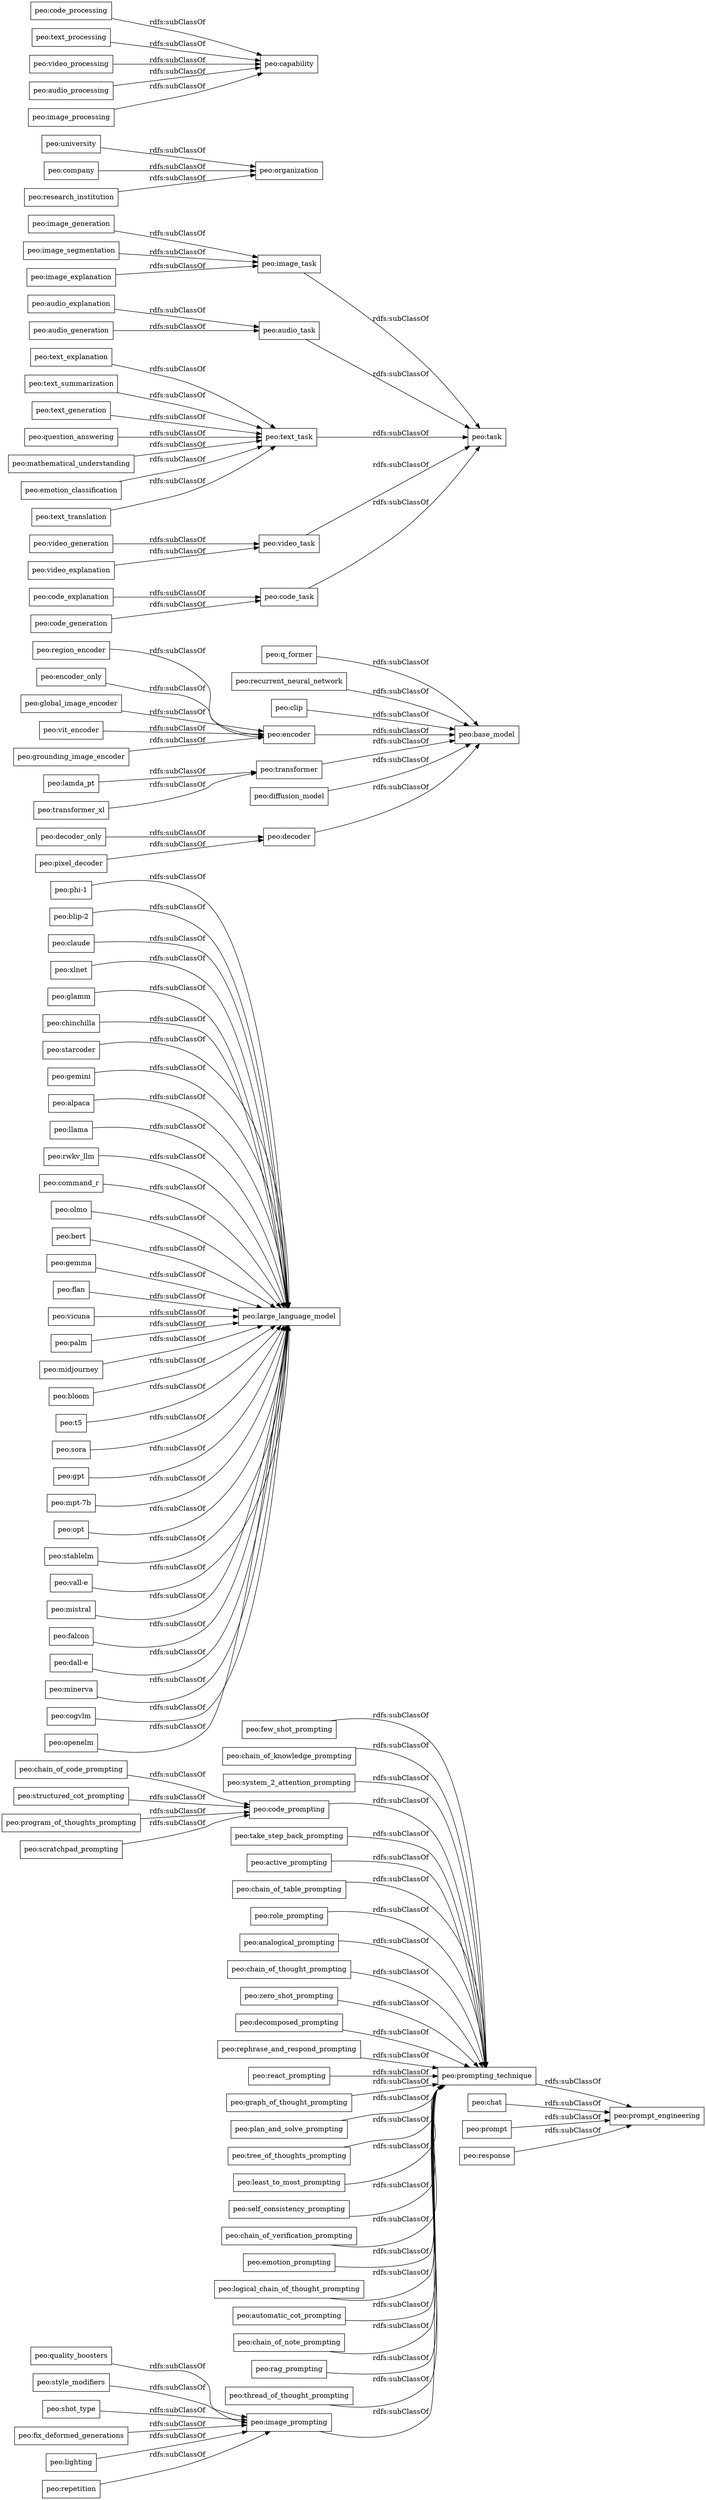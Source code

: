 digraph ar2dtool_diagram { 
rankdir=LR;
size="1000"
node [shape = rectangle, color="black"]; "peo:few_shot_prompting" "peo:chain_of_knowledge_prompting" "peo:phi-1" "peo:blip-2" "peo:quality_boosters" "peo:decoder" "peo:code_task" "peo:region_encoder" "peo:claude" "peo:xlnet" "peo:video_generation" "peo:glamm" "peo:text_explanation" "peo:chinchilla" "peo:style_modifiers" "peo:encoder_only" "peo:system_2_attention_prompting" "peo:code_prompting" "peo:chain_of_code_prompting" "peo:starcoder" "peo:organization" "peo:code_processing" "peo:q_former" "peo:global_image_encoder" "peo:gemini" "peo:take_step_back_prompting" "peo:image_task" "peo:alpaca" "peo:prompt_engineering" "peo:active_prompting" "peo:chain_of_table_prompting" "peo:role_prompting" "peo:analogical_prompting" "peo:chain_of_thought_prompting" "peo:llama" "peo:zero_shot_prompting" "peo:text_summarization" "peo:rwkv_llm" "peo:command_r" "peo:decomposed_prompting" "peo:recurrent_neural_network" "peo:chat" "peo:olmo" "peo:bert" "peo:audio_task" "peo:clip" "peo:text_generation" "peo:text_task" "peo:code_explanation" "peo:video_task" "peo:code_generation" "peo:gemma" "peo:image_generation" "peo:flan" "peo:encoder" "peo:text_processing" "peo:audio_explanation" "peo:rephrase_and_respond_prompting" "peo:lamda_pt" "peo:university" "peo:react_prompting" "peo:graph_of_thought_prompting" "peo:prompting_technique" "peo:plan_and_solve_prompting" "peo:company" "peo:tree_of_thoughts_prompting" "peo:video_explanation" "peo:structured_cot_prompting" "peo:transformer_xl" "peo:vit_encoder" "peo:shot_type" "peo:question_answering" "peo:least_to_most_prompting" "peo:vicuna" "peo:decoder_only" "peo:image_segmentation" "peo:mathematical_understanding" "peo:palm" "peo:task" "peo:midjourney" "peo:bloom" "peo:t5" "peo:grounding_image_encoder" "peo:fix_deformed_generations" "peo:transformer" "peo:self_consistency_prompting" "peo:capability" "peo:lighting" "peo:sora" "peo:program_of_thoughts_prompting" "peo:video_processing" "peo:gpt" "peo:scratchpad_prompting" "peo:chain_of_verification_prompting" "peo:emotion_prompting" "peo:pixel_decoder" "peo:mpt-7b" "peo:audio_processing" "peo:opt" "peo:prompt" "peo:stablelm" "peo:logical_chain_of_thought_prompting" "peo:vall-e" "peo:automatic_cot_prompting" "peo:base_model" "peo:mistral" "peo:audio_generation" "peo:falcon" "peo:image_explanation" "peo:chain_of_note_prompting" "peo:diffusion_model" "peo:large_language_model" "peo:dall-e" "peo:minerva" "peo:cogvlm" "peo:rag_prompting" "peo:image_processing" "peo:emotion_classification" "peo:text_translation" "peo:repetition" "peo:thread_of_thought_prompting" "peo:image_prompting" "peo:research_institution" "peo:response" "peo:openelm" ; /*classes style*/
	"peo:vall-e" -> "peo:large_language_model" [ label = "rdfs:subClassOf" ];
	"peo:emotion_prompting" -> "peo:prompting_technique" [ label = "rdfs:subClassOf" ];
	"peo:repetition" -> "peo:image_prompting" [ label = "rdfs:subClassOf" ];
	"peo:university" -> "peo:organization" [ label = "rdfs:subClassOf" ];
	"peo:company" -> "peo:organization" [ label = "rdfs:subClassOf" ];
	"peo:encoder" -> "peo:base_model" [ label = "rdfs:subClassOf" ];
	"peo:least_to_most_prompting" -> "peo:prompting_technique" [ label = "rdfs:subClassOf" ];
	"peo:structured_cot_prompting" -> "peo:code_prompting" [ label = "rdfs:subClassOf" ];
	"peo:midjourney" -> "peo:large_language_model" [ label = "rdfs:subClassOf" ];
	"peo:role_prompting" -> "peo:prompting_technique" [ label = "rdfs:subClassOf" ];
	"peo:video_explanation" -> "peo:video_task" [ label = "rdfs:subClassOf" ];
	"peo:code_explanation" -> "peo:code_task" [ label = "rdfs:subClassOf" ];
	"peo:lighting" -> "peo:image_prompting" [ label = "rdfs:subClassOf" ];
	"peo:chain_of_thought_prompting" -> "peo:prompting_technique" [ label = "rdfs:subClassOf" ];
	"peo:stablelm" -> "peo:large_language_model" [ label = "rdfs:subClassOf" ];
	"peo:chain_of_verification_prompting" -> "peo:prompting_technique" [ label = "rdfs:subClassOf" ];
	"peo:react_prompting" -> "peo:prompting_technique" [ label = "rdfs:subClassOf" ];
	"peo:video_processing" -> "peo:capability" [ label = "rdfs:subClassOf" ];
	"peo:chain_of_table_prompting" -> "peo:prompting_technique" [ label = "rdfs:subClassOf" ];
	"peo:grounding_image_encoder" -> "peo:encoder" [ label = "rdfs:subClassOf" ];
	"peo:text_processing" -> "peo:capability" [ label = "rdfs:subClassOf" ];
	"peo:starcoder" -> "peo:large_language_model" [ label = "rdfs:subClassOf" ];
	"peo:text_task" -> "peo:task" [ label = "rdfs:subClassOf" ];
	"peo:gemma" -> "peo:large_language_model" [ label = "rdfs:subClassOf" ];
	"peo:question_answering" -> "peo:text_task" [ label = "rdfs:subClassOf" ];
	"peo:rag_prompting" -> "peo:prompting_technique" [ label = "rdfs:subClassOf" ];
	"peo:logical_chain_of_thought_prompting" -> "peo:prompting_technique" [ label = "rdfs:subClassOf" ];
	"peo:recurrent_neural_network" -> "peo:base_model" [ label = "rdfs:subClassOf" ];
	"peo:mathematical_understanding" -> "peo:text_task" [ label = "rdfs:subClassOf" ];
	"peo:transformer" -> "peo:base_model" [ label = "rdfs:subClassOf" ];
	"peo:prompt" -> "peo:prompt_engineering" [ label = "rdfs:subClassOf" ];
	"peo:program_of_thoughts_prompting" -> "peo:code_prompting" [ label = "rdfs:subClassOf" ];
	"peo:minerva" -> "peo:large_language_model" [ label = "rdfs:subClassOf" ];
	"peo:sora" -> "peo:large_language_model" [ label = "rdfs:subClassOf" ];
	"peo:code_processing" -> "peo:capability" [ label = "rdfs:subClassOf" ];
	"peo:global_image_encoder" -> "peo:encoder" [ label = "rdfs:subClassOf" ];
	"peo:opt" -> "peo:large_language_model" [ label = "rdfs:subClassOf" ];
	"peo:response" -> "peo:prompt_engineering" [ label = "rdfs:subClassOf" ];
	"peo:emotion_classification" -> "peo:text_task" [ label = "rdfs:subClassOf" ];
	"peo:clip" -> "peo:base_model" [ label = "rdfs:subClassOf" ];
	"peo:mistral" -> "peo:large_language_model" [ label = "rdfs:subClassOf" ];
	"peo:t5" -> "peo:large_language_model" [ label = "rdfs:subClassOf" ];
	"peo:self_consistency_prompting" -> "peo:prompting_technique" [ label = "rdfs:subClassOf" ];
	"peo:phi-1" -> "peo:large_language_model" [ label = "rdfs:subClassOf" ];
	"peo:graph_of_thought_prompting" -> "peo:prompting_technique" [ label = "rdfs:subClassOf" ];
	"peo:chat" -> "peo:prompt_engineering" [ label = "rdfs:subClassOf" ];
	"peo:prompting_technique" -> "peo:prompt_engineering" [ label = "rdfs:subClassOf" ];
	"peo:automatic_cot_prompting" -> "peo:prompting_technique" [ label = "rdfs:subClassOf" ];
	"peo:bloom" -> "peo:large_language_model" [ label = "rdfs:subClassOf" ];
	"peo:chinchilla" -> "peo:large_language_model" [ label = "rdfs:subClassOf" ];
	"peo:code_task" -> "peo:task" [ label = "rdfs:subClassOf" ];
	"peo:research_institution" -> "peo:organization" [ label = "rdfs:subClassOf" ];
	"peo:diffusion_model" -> "peo:base_model" [ label = "rdfs:subClassOf" ];
	"peo:scratchpad_prompting" -> "peo:code_prompting" [ label = "rdfs:subClassOf" ];
	"peo:rephrase_and_respond_prompting" -> "peo:prompting_technique" [ label = "rdfs:subClassOf" ];
	"peo:code_generation" -> "peo:code_task" [ label = "rdfs:subClassOf" ];
	"peo:claude" -> "peo:large_language_model" [ label = "rdfs:subClassOf" ];
	"peo:decomposed_prompting" -> "peo:prompting_technique" [ label = "rdfs:subClassOf" ];
	"peo:image_processing" -> "peo:capability" [ label = "rdfs:subClassOf" ];
	"peo:text_summarization" -> "peo:text_task" [ label = "rdfs:subClassOf" ];
	"peo:command_r" -> "peo:large_language_model" [ label = "rdfs:subClassOf" ];
	"peo:shot_type" -> "peo:image_prompting" [ label = "rdfs:subClassOf" ];
	"peo:tree_of_thoughts_prompting" -> "peo:prompting_technique" [ label = "rdfs:subClassOf" ];
	"peo:lamda_pt" -> "peo:transformer" [ label = "rdfs:subClassOf" ];
	"peo:alpaca" -> "peo:large_language_model" [ label = "rdfs:subClassOf" ];
	"peo:text_explanation" -> "peo:text_task" [ label = "rdfs:subClassOf" ];
	"peo:plan_and_solve_prompting" -> "peo:prompting_technique" [ label = "rdfs:subClassOf" ];
	"peo:region_encoder" -> "peo:encoder" [ label = "rdfs:subClassOf" ];
	"peo:dall-e" -> "peo:large_language_model" [ label = "rdfs:subClassOf" ];
	"peo:video_generation" -> "peo:video_task" [ label = "rdfs:subClassOf" ];
	"peo:falcon" -> "peo:large_language_model" [ label = "rdfs:subClassOf" ];
	"peo:text_generation" -> "peo:text_task" [ label = "rdfs:subClassOf" ];
	"peo:openelm" -> "peo:large_language_model" [ label = "rdfs:subClassOf" ];
	"peo:gemini" -> "peo:large_language_model" [ label = "rdfs:subClassOf" ];
	"peo:gpt" -> "peo:large_language_model" [ label = "rdfs:subClassOf" ];
	"peo:image_prompting" -> "peo:prompting_technique" [ label = "rdfs:subClassOf" ];
	"peo:analogical_prompting" -> "peo:prompting_technique" [ label = "rdfs:subClassOf" ];
	"peo:audio_task" -> "peo:task" [ label = "rdfs:subClassOf" ];
	"peo:few_shot_prompting" -> "peo:prompting_technique" [ label = "rdfs:subClassOf" ];
	"peo:image_task" -> "peo:task" [ label = "rdfs:subClassOf" ];
	"peo:olmo" -> "peo:large_language_model" [ label = "rdfs:subClassOf" ];
	"peo:code_prompting" -> "peo:prompting_technique" [ label = "rdfs:subClassOf" ];
	"peo:blip-2" -> "peo:large_language_model" [ label = "rdfs:subClassOf" ];
	"peo:video_task" -> "peo:task" [ label = "rdfs:subClassOf" ];
	"peo:fix_deformed_generations" -> "peo:image_prompting" [ label = "rdfs:subClassOf" ];
	"peo:image_segmentation" -> "peo:image_task" [ label = "rdfs:subClassOf" ];
	"peo:audio_processing" -> "peo:capability" [ label = "rdfs:subClassOf" ];
	"peo:mpt-7b" -> "peo:large_language_model" [ label = "rdfs:subClassOf" ];
	"peo:cogvlm" -> "peo:large_language_model" [ label = "rdfs:subClassOf" ];
	"peo:glamm" -> "peo:large_language_model" [ label = "rdfs:subClassOf" ];
	"peo:palm" -> "peo:large_language_model" [ label = "rdfs:subClassOf" ];
	"peo:rwkv_llm" -> "peo:large_language_model" [ label = "rdfs:subClassOf" ];
	"peo:chain_of_note_prompting" -> "peo:prompting_technique" [ label = "rdfs:subClassOf" ];
	"peo:xlnet" -> "peo:large_language_model" [ label = "rdfs:subClassOf" ];
	"peo:decoder_only" -> "peo:decoder" [ label = "rdfs:subClassOf" ];
	"peo:audio_explanation" -> "peo:audio_task" [ label = "rdfs:subClassOf" ];
	"peo:quality_boosters" -> "peo:image_prompting" [ label = "rdfs:subClassOf" ];
	"peo:thread_of_thought_prompting" -> "peo:prompting_technique" [ label = "rdfs:subClassOf" ];
	"peo:style_modifiers" -> "peo:image_prompting" [ label = "rdfs:subClassOf" ];
	"peo:encoder_only" -> "peo:encoder" [ label = "rdfs:subClassOf" ];
	"peo:q_former" -> "peo:base_model" [ label = "rdfs:subClassOf" ];
	"peo:vicuna" -> "peo:large_language_model" [ label = "rdfs:subClassOf" ];
	"peo:transformer_xl" -> "peo:transformer" [ label = "rdfs:subClassOf" ];
	"peo:vit_encoder" -> "peo:encoder" [ label = "rdfs:subClassOf" ];
	"peo:active_prompting" -> "peo:prompting_technique" [ label = "rdfs:subClassOf" ];
	"peo:decoder" -> "peo:base_model" [ label = "rdfs:subClassOf" ];
	"peo:chain_of_knowledge_prompting" -> "peo:prompting_technique" [ label = "rdfs:subClassOf" ];
	"peo:system_2_attention_prompting" -> "peo:prompting_technique" [ label = "rdfs:subClassOf" ];
	"peo:audio_generation" -> "peo:audio_task" [ label = "rdfs:subClassOf" ];
	"peo:image_generation" -> "peo:image_task" [ label = "rdfs:subClassOf" ];
	"peo:text_translation" -> "peo:text_task" [ label = "rdfs:subClassOf" ];
	"peo:image_explanation" -> "peo:image_task" [ label = "rdfs:subClassOf" ];
	"peo:bert" -> "peo:large_language_model" [ label = "rdfs:subClassOf" ];
	"peo:chain_of_code_prompting" -> "peo:code_prompting" [ label = "rdfs:subClassOf" ];
	"peo:pixel_decoder" -> "peo:decoder" [ label = "rdfs:subClassOf" ];
	"peo:llama" -> "peo:large_language_model" [ label = "rdfs:subClassOf" ];
	"peo:take_step_back_prompting" -> "peo:prompting_technique" [ label = "rdfs:subClassOf" ];
	"peo:flan" -> "peo:large_language_model" [ label = "rdfs:subClassOf" ];
	"peo:zero_shot_prompting" -> "peo:prompting_technique" [ label = "rdfs:subClassOf" ];

}

